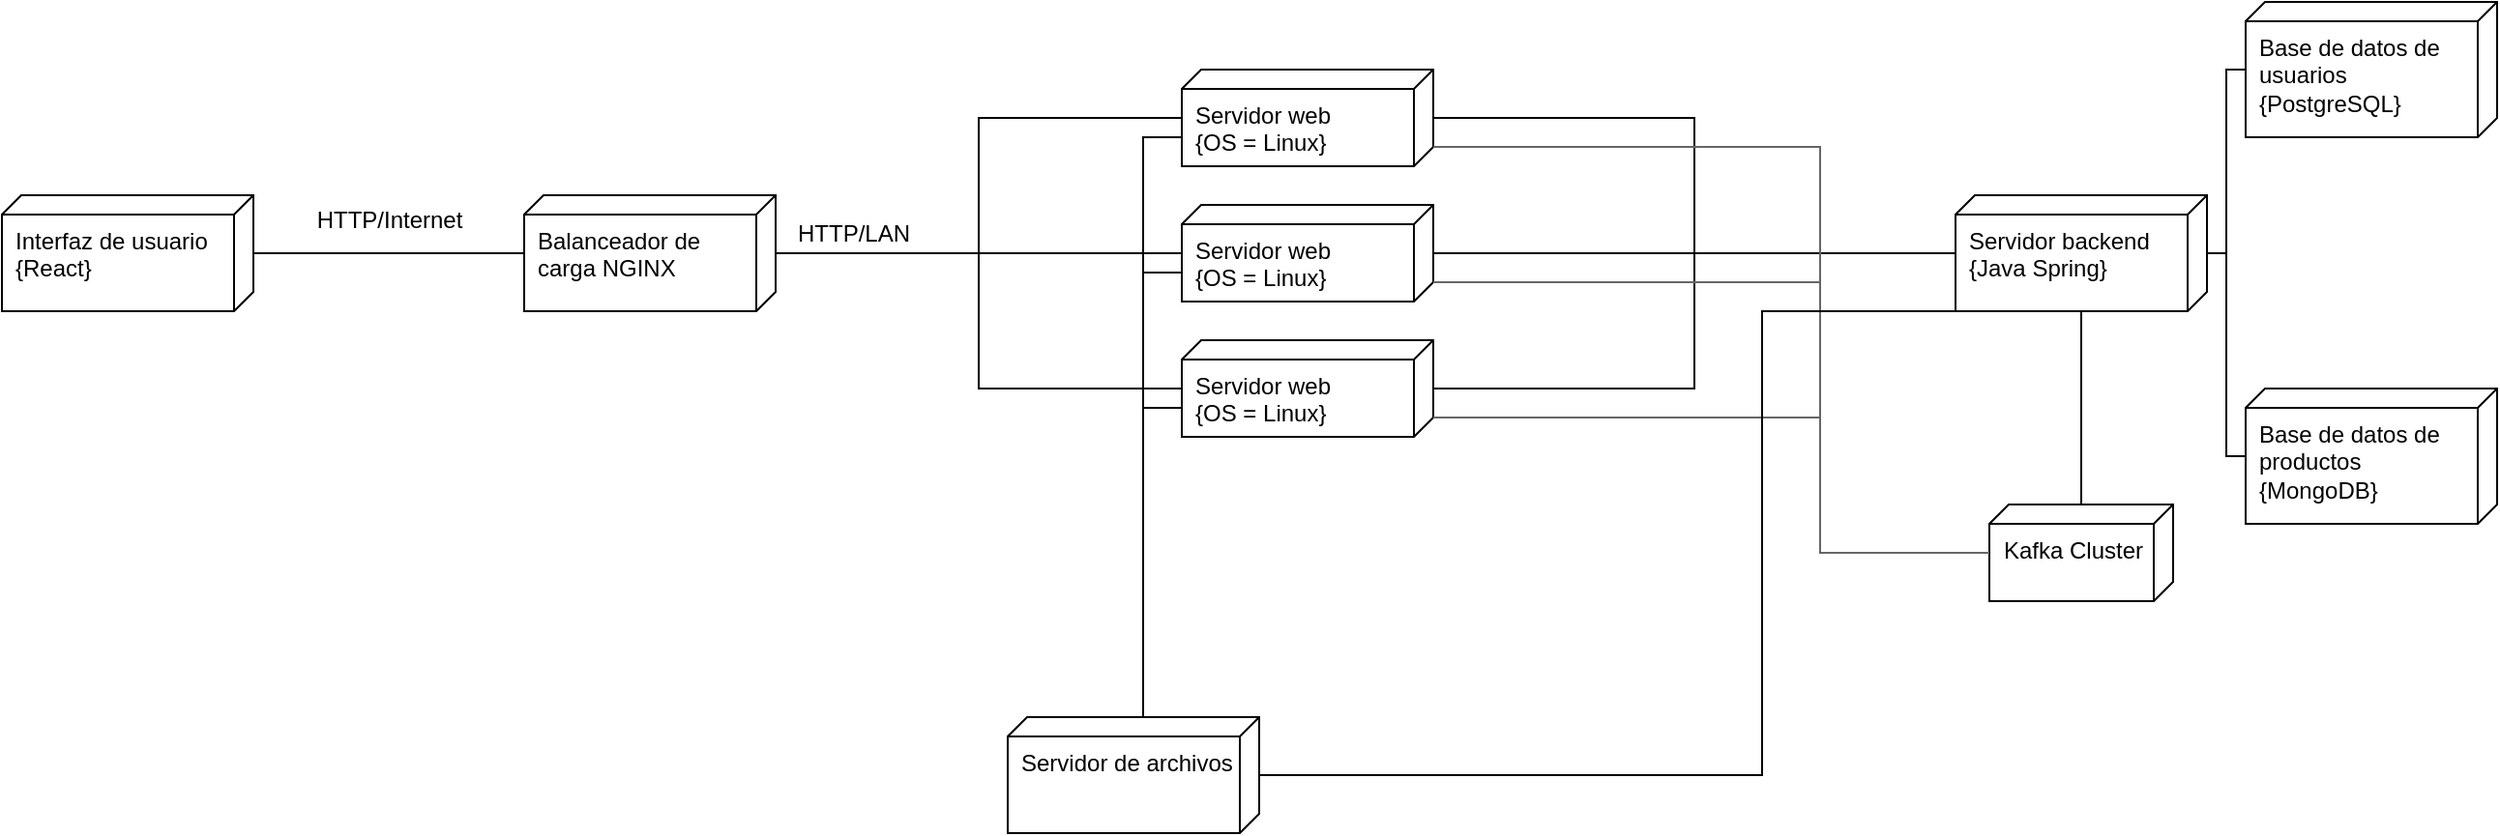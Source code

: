 <mxfile version="21.3.2" type="device">
  <diagram name="Página-1" id="ZJoG5exOlZtj0-wvLTA3">
    <mxGraphModel dx="1381" dy="313" grid="1" gridSize="10" guides="1" tooltips="1" connect="1" arrows="1" fold="1" page="1" pageScale="1" pageWidth="850" pageHeight="1100" math="0" shadow="0">
      <root>
        <mxCell id="0" />
        <mxCell id="1" parent="0" />
        <mxCell id="smn4i-G_7qrRlDDri0ZJ-2" value="Balanceador de carga NGINX" style="verticalAlign=top;align=left;shape=cube;size=10;direction=south;fontStyle=0;html=1;boundedLbl=1;spacingLeft=5;whiteSpace=wrap;" parent="1" vertex="1">
          <mxGeometry x="260" y="140" width="130" height="60" as="geometry" />
        </mxCell>
        <mxCell id="smn4i-G_7qrRlDDri0ZJ-4" value="&lt;div&gt;Servidor web&lt;/div&gt;&lt;div&gt;{OS = Linux}&lt;br&gt;&lt;/div&gt;&lt;br&gt;" style="verticalAlign=top;align=left;shape=cube;size=10;direction=south;fontStyle=0;html=1;boundedLbl=1;spacingLeft=5;whiteSpace=wrap;" parent="1" vertex="1">
          <mxGeometry x="600" y="145" width="130" height="50" as="geometry" />
        </mxCell>
        <mxCell id="smn4i-G_7qrRlDDri0ZJ-9" value="&lt;div&gt;Servidor web&lt;/div&gt;&lt;div&gt;{OS = Linux}&lt;br&gt;&lt;/div&gt;" style="verticalAlign=top;align=left;shape=cube;size=10;direction=south;fontStyle=0;html=1;boundedLbl=1;spacingLeft=5;whiteSpace=wrap;" parent="1" vertex="1">
          <mxGeometry x="600" y="75" width="130" height="50" as="geometry" />
        </mxCell>
        <mxCell id="smn4i-G_7qrRlDDri0ZJ-10" value="&lt;div&gt;Servidor web&lt;/div&gt;&lt;div&gt;{OS = Linux}&lt;br&gt;&lt;/div&gt;&lt;br&gt;" style="verticalAlign=top;align=left;shape=cube;size=10;direction=south;fontStyle=0;html=1;boundedLbl=1;spacingLeft=5;whiteSpace=wrap;" parent="1" vertex="1">
          <mxGeometry x="600" y="215" width="130" height="50" as="geometry" />
        </mxCell>
        <mxCell id="smn4i-G_7qrRlDDri0ZJ-11" value="" style="endArrow=none;html=1;rounded=0;edgeStyle=elbowEdgeStyle;" parent="1" source="smn4i-G_7qrRlDDri0ZJ-2" target="smn4i-G_7qrRlDDri0ZJ-9" edge="1">
          <mxGeometry width="50" height="50" relative="1" as="geometry">
            <mxPoint x="470" y="220" as="sourcePoint" />
            <mxPoint x="520" y="170" as="targetPoint" />
          </mxGeometry>
        </mxCell>
        <mxCell id="smn4i-G_7qrRlDDri0ZJ-12" value="" style="endArrow=none;html=1;rounded=0;edgeStyle=elbowEdgeStyle;" parent="1" source="smn4i-G_7qrRlDDri0ZJ-2" target="smn4i-G_7qrRlDDri0ZJ-4" edge="1">
          <mxGeometry width="50" height="50" relative="1" as="geometry">
            <mxPoint x="400" y="180" as="sourcePoint" />
            <mxPoint x="460" y="110" as="targetPoint" />
          </mxGeometry>
        </mxCell>
        <mxCell id="smn4i-G_7qrRlDDri0ZJ-13" value="" style="endArrow=none;html=1;rounded=0;edgeStyle=elbowEdgeStyle;" parent="1" source="smn4i-G_7qrRlDDri0ZJ-2" target="smn4i-G_7qrRlDDri0ZJ-10" edge="1">
          <mxGeometry width="50" height="50" relative="1" as="geometry">
            <mxPoint x="400" y="180" as="sourcePoint" />
            <mxPoint x="460" y="180" as="targetPoint" />
          </mxGeometry>
        </mxCell>
        <mxCell id="smn4i-G_7qrRlDDri0ZJ-14" value="&lt;div&gt;Servidor backend&lt;/div&gt;&lt;div&gt;{Java Spring}&lt;br&gt;&lt;/div&gt;" style="verticalAlign=top;align=left;shape=cube;size=10;direction=south;fontStyle=0;html=1;boundedLbl=1;spacingLeft=5;whiteSpace=wrap;" parent="1" vertex="1">
          <mxGeometry x="1000" y="140" width="130" height="60" as="geometry" />
        </mxCell>
        <mxCell id="smn4i-G_7qrRlDDri0ZJ-16" value="" style="endArrow=none;html=1;rounded=0;edgeStyle=elbowEdgeStyle;" parent="1" source="smn4i-G_7qrRlDDri0ZJ-9" target="smn4i-G_7qrRlDDri0ZJ-14" edge="1">
          <mxGeometry width="50" height="50" relative="1" as="geometry">
            <mxPoint x="550" y="180" as="sourcePoint" />
            <mxPoint x="780" y="150" as="targetPoint" />
          </mxGeometry>
        </mxCell>
        <mxCell id="smn4i-G_7qrRlDDri0ZJ-17" value="" style="endArrow=none;html=1;rounded=0;edgeStyle=elbowEdgeStyle;" parent="1" source="smn4i-G_7qrRlDDri0ZJ-4" target="smn4i-G_7qrRlDDri0ZJ-14" edge="1">
          <mxGeometry width="50" height="50" relative="1" as="geometry">
            <mxPoint x="740" y="110" as="sourcePoint" />
            <mxPoint x="830" y="175" as="targetPoint" />
          </mxGeometry>
        </mxCell>
        <mxCell id="smn4i-G_7qrRlDDri0ZJ-18" value="" style="endArrow=none;html=1;rounded=0;edgeStyle=elbowEdgeStyle;" parent="1" source="smn4i-G_7qrRlDDri0ZJ-10" target="smn4i-G_7qrRlDDri0ZJ-14" edge="1">
          <mxGeometry width="50" height="50" relative="1" as="geometry">
            <mxPoint x="740" y="180" as="sourcePoint" />
            <mxPoint x="830" y="175" as="targetPoint" />
          </mxGeometry>
        </mxCell>
        <mxCell id="smn4i-G_7qrRlDDri0ZJ-19" value="&lt;div&gt;Base de datos de usuarios&lt;/div&gt;&lt;div&gt;{PostgreSQL}&lt;br&gt;&lt;/div&gt;" style="verticalAlign=top;align=left;shape=cube;size=10;direction=south;fontStyle=0;html=1;boundedLbl=1;spacingLeft=5;whiteSpace=wrap;" parent="1" vertex="1">
          <mxGeometry x="1150" y="40" width="130" height="70" as="geometry" />
        </mxCell>
        <mxCell id="m-AQUGSCFCGXMiqeJsng-1" value="&lt;div&gt;Interfaz de usuario&lt;/div&gt;&lt;div&gt;{React}&lt;br&gt;&lt;/div&gt;" style="verticalAlign=top;align=left;shape=cube;size=10;direction=south;fontStyle=0;html=1;boundedLbl=1;spacingLeft=5;whiteSpace=wrap;" vertex="1" parent="1">
          <mxGeometry x="-10" y="140" width="130" height="60" as="geometry" />
        </mxCell>
        <mxCell id="m-AQUGSCFCGXMiqeJsng-2" value="" style="endArrow=none;html=1;rounded=0;edgeStyle=elbowEdgeStyle;" edge="1" parent="1" source="m-AQUGSCFCGXMiqeJsng-1" target="smn4i-G_7qrRlDDri0ZJ-2">
          <mxGeometry width="50" height="50" relative="1" as="geometry">
            <mxPoint x="400" y="180" as="sourcePoint" />
            <mxPoint x="310" y="180" as="targetPoint" />
          </mxGeometry>
        </mxCell>
        <mxCell id="m-AQUGSCFCGXMiqeJsng-3" value="HTTP/Internet" style="text;html=1;align=center;verticalAlign=middle;resizable=0;points=[];autosize=1;strokeColor=none;fillColor=none;" vertex="1" parent="1">
          <mxGeometry x="140" y="138" width="100" height="30" as="geometry" />
        </mxCell>
        <mxCell id="m-AQUGSCFCGXMiqeJsng-5" value="HTTP/LAN" style="text;html=1;align=center;verticalAlign=middle;resizable=0;points=[];autosize=1;strokeColor=none;fillColor=none;" vertex="1" parent="1">
          <mxGeometry x="390" y="145" width="80" height="30" as="geometry" />
        </mxCell>
        <mxCell id="m-AQUGSCFCGXMiqeJsng-7" value="&lt;div&gt;Base de datos de productos&lt;br&gt;&lt;/div&gt;&lt;div&gt;{MongoDB}&lt;br&gt;&lt;/div&gt;" style="verticalAlign=top;align=left;shape=cube;size=10;direction=south;fontStyle=0;html=1;boundedLbl=1;spacingLeft=5;whiteSpace=wrap;" vertex="1" parent="1">
          <mxGeometry x="1150" y="240" width="130" height="70" as="geometry" />
        </mxCell>
        <mxCell id="m-AQUGSCFCGXMiqeJsng-8" value="" style="endArrow=none;html=1;rounded=0;edgeStyle=elbowEdgeStyle;" edge="1" parent="1" source="m-AQUGSCFCGXMiqeJsng-7" target="smn4i-G_7qrRlDDri0ZJ-14">
          <mxGeometry width="50" height="50" relative="1" as="geometry">
            <mxPoint x="880" y="250" as="sourcePoint" />
            <mxPoint x="960" y="180" as="targetPoint" />
          </mxGeometry>
        </mxCell>
        <mxCell id="m-AQUGSCFCGXMiqeJsng-9" value="" style="endArrow=none;html=1;rounded=0;edgeStyle=elbowEdgeStyle;" edge="1" parent="1" source="smn4i-G_7qrRlDDri0ZJ-19" target="smn4i-G_7qrRlDDri0ZJ-14">
          <mxGeometry width="50" height="50" relative="1" as="geometry">
            <mxPoint x="1160" y="285" as="sourcePoint" />
            <mxPoint x="1090" y="180" as="targetPoint" />
          </mxGeometry>
        </mxCell>
        <mxCell id="m-AQUGSCFCGXMiqeJsng-10" value="Kafka Cluster" style="verticalAlign=top;align=left;shape=cube;size=10;direction=south;fontStyle=0;html=1;boundedLbl=1;spacingLeft=5;whiteSpace=wrap;" vertex="1" parent="1">
          <mxGeometry x="1017.5" y="300" width="95" height="50" as="geometry" />
        </mxCell>
        <mxCell id="m-AQUGSCFCGXMiqeJsng-14" value="Servidor de archivos" style="verticalAlign=top;align=left;shape=cube;size=10;direction=south;fontStyle=0;html=1;boundedLbl=1;spacingLeft=5;whiteSpace=wrap;" vertex="1" parent="1">
          <mxGeometry x="510" y="410" width="130" height="60" as="geometry" />
        </mxCell>
        <mxCell id="m-AQUGSCFCGXMiqeJsng-15" value="" style="endArrow=none;html=1;rounded=0;edgeStyle=orthogonalEdgeStyle;elbow=vertical;" edge="1" parent="1" source="smn4i-G_7qrRlDDri0ZJ-10" target="m-AQUGSCFCGXMiqeJsng-14">
          <mxGeometry width="50" height="50" relative="1" as="geometry">
            <mxPoint x="740" y="250" as="sourcePoint" />
            <mxPoint x="1010" y="180" as="targetPoint" />
            <Array as="points">
              <mxPoint x="580" y="250" />
            </Array>
          </mxGeometry>
        </mxCell>
        <mxCell id="m-AQUGSCFCGXMiqeJsng-16" value="" style="endArrow=none;html=1;rounded=0;edgeStyle=orthogonalEdgeStyle;elbow=vertical;" edge="1" parent="1" source="smn4i-G_7qrRlDDri0ZJ-4" target="m-AQUGSCFCGXMiqeJsng-14">
          <mxGeometry width="50" height="50" relative="1" as="geometry">
            <mxPoint x="675" y="275" as="sourcePoint" />
            <mxPoint x="845" y="390" as="targetPoint" />
            <Array as="points">
              <mxPoint x="580" y="180" />
            </Array>
          </mxGeometry>
        </mxCell>
        <mxCell id="m-AQUGSCFCGXMiqeJsng-17" value="" style="endArrow=none;html=1;rounded=0;edgeStyle=orthogonalEdgeStyle;elbow=vertical;" edge="1" parent="1" source="smn4i-G_7qrRlDDri0ZJ-9" target="m-AQUGSCFCGXMiqeJsng-14">
          <mxGeometry width="50" height="50" relative="1" as="geometry">
            <mxPoint x="675" y="205" as="sourcePoint" />
            <mxPoint x="855" y="400" as="targetPoint" />
            <Array as="points">
              <mxPoint x="580" y="110" />
            </Array>
          </mxGeometry>
        </mxCell>
        <mxCell id="m-AQUGSCFCGXMiqeJsng-18" value="" style="endArrow=none;html=1;rounded=0;edgeStyle=elbowEdgeStyle;elbow=vertical;" edge="1" parent="1" source="m-AQUGSCFCGXMiqeJsng-10" target="smn4i-G_7qrRlDDri0ZJ-14">
          <mxGeometry width="50" height="50" relative="1" as="geometry">
            <mxPoint x="740" y="420" as="sourcePoint" />
            <mxPoint x="1010" y="350" as="targetPoint" />
          </mxGeometry>
        </mxCell>
        <mxCell id="m-AQUGSCFCGXMiqeJsng-20" value="" style="endArrow=none;html=1;rounded=0;edgeStyle=elbowEdgeStyle;exitX=0;exitY=0;exitDx=40;exitDy=0;exitPerimeter=0;strokeColor=#666666;" edge="1" parent="1" source="smn4i-G_7qrRlDDri0ZJ-9" target="m-AQUGSCFCGXMiqeJsng-10">
          <mxGeometry width="50" height="50" relative="1" as="geometry">
            <mxPoint x="740" y="110" as="sourcePoint" />
            <mxPoint x="1010" y="180" as="targetPoint" />
            <Array as="points">
              <mxPoint x="930" y="220" />
            </Array>
          </mxGeometry>
        </mxCell>
        <mxCell id="m-AQUGSCFCGXMiqeJsng-21" value="" style="endArrow=none;html=1;rounded=0;edgeStyle=elbowEdgeStyle;exitX=0;exitY=0;exitDx=40;exitDy=0;exitPerimeter=0;strokeColor=#666666;" edge="1" parent="1" source="smn4i-G_7qrRlDDri0ZJ-4" target="m-AQUGSCFCGXMiqeJsng-10">
          <mxGeometry width="50" height="50" relative="1" as="geometry">
            <mxPoint x="740" y="125" as="sourcePoint" />
            <mxPoint x="1028" y="335" as="targetPoint" />
            <Array as="points">
              <mxPoint x="930" y="260" />
            </Array>
          </mxGeometry>
        </mxCell>
        <mxCell id="m-AQUGSCFCGXMiqeJsng-22" value="" style="endArrow=none;html=1;rounded=0;edgeStyle=elbowEdgeStyle;exitX=0;exitY=0;exitDx=40;exitDy=0;exitPerimeter=0;strokeColor=#666666;" edge="1" parent="1" source="smn4i-G_7qrRlDDri0ZJ-10" target="m-AQUGSCFCGXMiqeJsng-10">
          <mxGeometry width="50" height="50" relative="1" as="geometry">
            <mxPoint x="740" y="195" as="sourcePoint" />
            <mxPoint x="1028" y="335" as="targetPoint" />
            <Array as="points">
              <mxPoint x="930" y="290" />
            </Array>
          </mxGeometry>
        </mxCell>
        <mxCell id="m-AQUGSCFCGXMiqeJsng-23" value="" style="endArrow=none;html=1;rounded=0;edgeStyle=orthogonalEdgeStyle;elbow=vertical;entryX=1;entryY=1;entryDx=0;entryDy=0;entryPerimeter=0;" edge="1" parent="1" source="m-AQUGSCFCGXMiqeJsng-14" target="smn4i-G_7qrRlDDri0ZJ-14">
          <mxGeometry width="50" height="50" relative="1" as="geometry">
            <mxPoint x="1075" y="310" as="sourcePoint" />
            <mxPoint x="1075" y="210" as="targetPoint" />
            <Array as="points">
              <mxPoint x="900" y="440" />
              <mxPoint x="900" y="200" />
            </Array>
          </mxGeometry>
        </mxCell>
      </root>
    </mxGraphModel>
  </diagram>
</mxfile>
